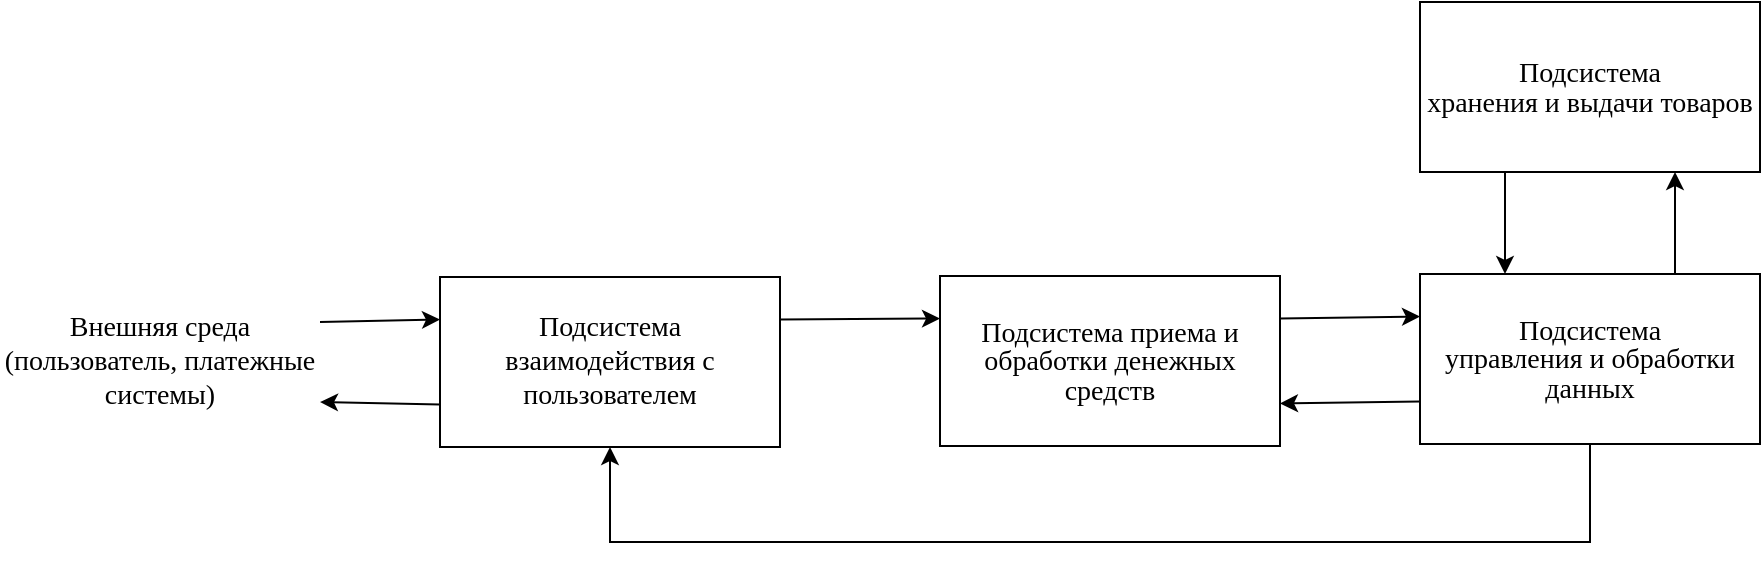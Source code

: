 <mxfile version="26.1.3">
  <diagram name="Страница — 1" id="YfUKOIimsJ7JBqJZTMzB">
    <mxGraphModel dx="1046" dy="953" grid="1" gridSize="10" guides="1" tooltips="1" connect="1" arrows="1" fold="1" page="1" pageScale="1" pageWidth="827" pageHeight="1169" math="0" shadow="0">
      <root>
        <mxCell id="0" />
        <mxCell id="1" parent="0" />
        <mxCell id="1jvPJbsTpReK90Qnd3Gm-1" value="&lt;font style=&quot;font-size: 14px;&quot; face=&quot;Times New Roman&quot;&gt;Внешняя среда (пользователь, платежные системы)&lt;/font&gt;" style="text;html=1;align=center;verticalAlign=middle;whiteSpace=wrap;rounded=0;" vertex="1" parent="1">
          <mxGeometry x="50" y="370" width="160" height="80" as="geometry" />
        </mxCell>
        <mxCell id="1jvPJbsTpReK90Qnd3Gm-2" value="&lt;span style=&quot;line-height: 107%; font-family: &amp;quot;Times New Roman&amp;quot;, serif;&quot;&gt;&lt;font style=&quot;font-size: 14px;&quot;&gt;Подсистема приема и&lt;br&gt;обработки денежных средств&lt;/font&gt;&lt;/span&gt;" style="rounded=0;whiteSpace=wrap;html=1;" vertex="1" parent="1">
          <mxGeometry x="520" y="367" width="170" height="85" as="geometry" />
        </mxCell>
        <mxCell id="1jvPJbsTpReK90Qnd3Gm-3" value="&lt;span style=&quot;line-height: 107%; font-family: &amp;quot;Times New Roman&amp;quot;, serif;&quot;&gt;&lt;font style=&quot;font-size: 14px;&quot;&gt;Подсистема&lt;br&gt;управления и обработки данных&lt;/font&gt;&lt;/span&gt;" style="rounded=0;whiteSpace=wrap;html=1;" vertex="1" parent="1">
          <mxGeometry x="760" y="366" width="170" height="85" as="geometry" />
        </mxCell>
        <mxCell id="1jvPJbsTpReK90Qnd3Gm-4" value="&lt;span style=&quot;line-height: 107%; font-family: &amp;quot;Times New Roman&amp;quot;, serif;&quot;&gt;&lt;font style=&quot;font-size: 14px;&quot;&gt;Подсистема&lt;br&gt;хранения и выдачи товаров&lt;/font&gt;&lt;/span&gt;" style="rounded=0;whiteSpace=wrap;html=1;" vertex="1" parent="1">
          <mxGeometry x="760" y="230" width="170" height="85" as="geometry" />
        </mxCell>
        <mxCell id="1jvPJbsTpReK90Qnd3Gm-5" value="&lt;font face=&quot;Times New Roman, serif&quot;&gt;&lt;span style=&quot;font-size: 14px;&quot;&gt;Подсистема взаимодействия с пользователем&lt;/span&gt;&lt;/font&gt;" style="rounded=0;whiteSpace=wrap;html=1;" vertex="1" parent="1">
          <mxGeometry x="270" y="367.5" width="170" height="85" as="geometry" />
        </mxCell>
        <mxCell id="1jvPJbsTpReK90Qnd3Gm-6" value="" style="endArrow=classic;html=1;rounded=0;exitX=1;exitY=0.25;exitDx=0;exitDy=0;entryX=0;entryY=0.25;entryDx=0;entryDy=0;" edge="1" parent="1" source="1jvPJbsTpReK90Qnd3Gm-1" target="1jvPJbsTpReK90Qnd3Gm-5">
          <mxGeometry width="50" height="50" relative="1" as="geometry">
            <mxPoint x="590" y="420" as="sourcePoint" />
            <mxPoint x="640" y="370" as="targetPoint" />
          </mxGeometry>
        </mxCell>
        <mxCell id="1jvPJbsTpReK90Qnd3Gm-7" value="" style="endArrow=classic;html=1;rounded=0;exitX=1;exitY=0.25;exitDx=0;exitDy=0;entryX=0;entryY=0.25;entryDx=0;entryDy=0;" edge="1" parent="1" source="1jvPJbsTpReK90Qnd3Gm-5" target="1jvPJbsTpReK90Qnd3Gm-2">
          <mxGeometry width="50" height="50" relative="1" as="geometry">
            <mxPoint x="450" y="500" as="sourcePoint" />
            <mxPoint x="500" y="450" as="targetPoint" />
          </mxGeometry>
        </mxCell>
        <mxCell id="1jvPJbsTpReK90Qnd3Gm-8" value="" style="endArrow=classic;html=1;rounded=0;exitX=1;exitY=0.25;exitDx=0;exitDy=0;entryX=0;entryY=0.25;entryDx=0;entryDy=0;" edge="1" parent="1" source="1jvPJbsTpReK90Qnd3Gm-2" target="1jvPJbsTpReK90Qnd3Gm-3">
          <mxGeometry width="50" height="50" relative="1" as="geometry">
            <mxPoint x="700" y="460" as="sourcePoint" />
            <mxPoint x="750" y="410" as="targetPoint" />
          </mxGeometry>
        </mxCell>
        <mxCell id="1jvPJbsTpReK90Qnd3Gm-9" value="" style="endArrow=classic;html=1;rounded=0;entryX=0.75;entryY=1;entryDx=0;entryDy=0;exitX=0.75;exitY=0;exitDx=0;exitDy=0;" edge="1" parent="1" source="1jvPJbsTpReK90Qnd3Gm-3" target="1jvPJbsTpReK90Qnd3Gm-4">
          <mxGeometry width="50" height="50" relative="1" as="geometry">
            <mxPoint x="840" y="370" as="sourcePoint" />
            <mxPoint x="890" y="320" as="targetPoint" />
          </mxGeometry>
        </mxCell>
        <mxCell id="1jvPJbsTpReK90Qnd3Gm-10" value="" style="endArrow=classic;html=1;rounded=0;exitX=0.25;exitY=1;exitDx=0;exitDy=0;entryX=0.25;entryY=0;entryDx=0;entryDy=0;" edge="1" parent="1" source="1jvPJbsTpReK90Qnd3Gm-4" target="1jvPJbsTpReK90Qnd3Gm-3">
          <mxGeometry width="50" height="50" relative="1" as="geometry">
            <mxPoint x="750" y="380" as="sourcePoint" />
            <mxPoint x="800" y="330" as="targetPoint" />
          </mxGeometry>
        </mxCell>
        <mxCell id="1jvPJbsTpReK90Qnd3Gm-11" value="" style="endArrow=classic;html=1;rounded=0;exitX=0.5;exitY=1;exitDx=0;exitDy=0;entryX=0.5;entryY=1;entryDx=0;entryDy=0;" edge="1" parent="1" source="1jvPJbsTpReK90Qnd3Gm-3" target="1jvPJbsTpReK90Qnd3Gm-5">
          <mxGeometry width="50" height="50" relative="1" as="geometry">
            <mxPoint x="680" y="530" as="sourcePoint" />
            <mxPoint x="320" y="520" as="targetPoint" />
            <Array as="points">
              <mxPoint x="845" y="500" />
              <mxPoint x="355" y="500" />
            </Array>
          </mxGeometry>
        </mxCell>
        <mxCell id="1jvPJbsTpReK90Qnd3Gm-12" value="" style="endArrow=classic;html=1;rounded=0;entryX=1;entryY=0.75;entryDx=0;entryDy=0;exitX=0;exitY=0.75;exitDx=0;exitDy=0;" edge="1" parent="1" source="1jvPJbsTpReK90Qnd3Gm-3" target="1jvPJbsTpReK90Qnd3Gm-2">
          <mxGeometry width="50" height="50" relative="1" as="geometry">
            <mxPoint x="750" y="410" as="sourcePoint" />
            <mxPoint x="770" y="430" as="targetPoint" />
          </mxGeometry>
        </mxCell>
        <mxCell id="1jvPJbsTpReK90Qnd3Gm-13" value="" style="endArrow=classic;html=1;rounded=0;exitX=0;exitY=0.75;exitDx=0;exitDy=0;entryX=1;entryY=0.75;entryDx=0;entryDy=0;" edge="1" parent="1" source="1jvPJbsTpReK90Qnd3Gm-5" target="1jvPJbsTpReK90Qnd3Gm-1">
          <mxGeometry width="50" height="50" relative="1" as="geometry">
            <mxPoint x="270" y="430.25" as="sourcePoint" />
            <mxPoint x="210" y="430" as="targetPoint" />
          </mxGeometry>
        </mxCell>
      </root>
    </mxGraphModel>
  </diagram>
</mxfile>
